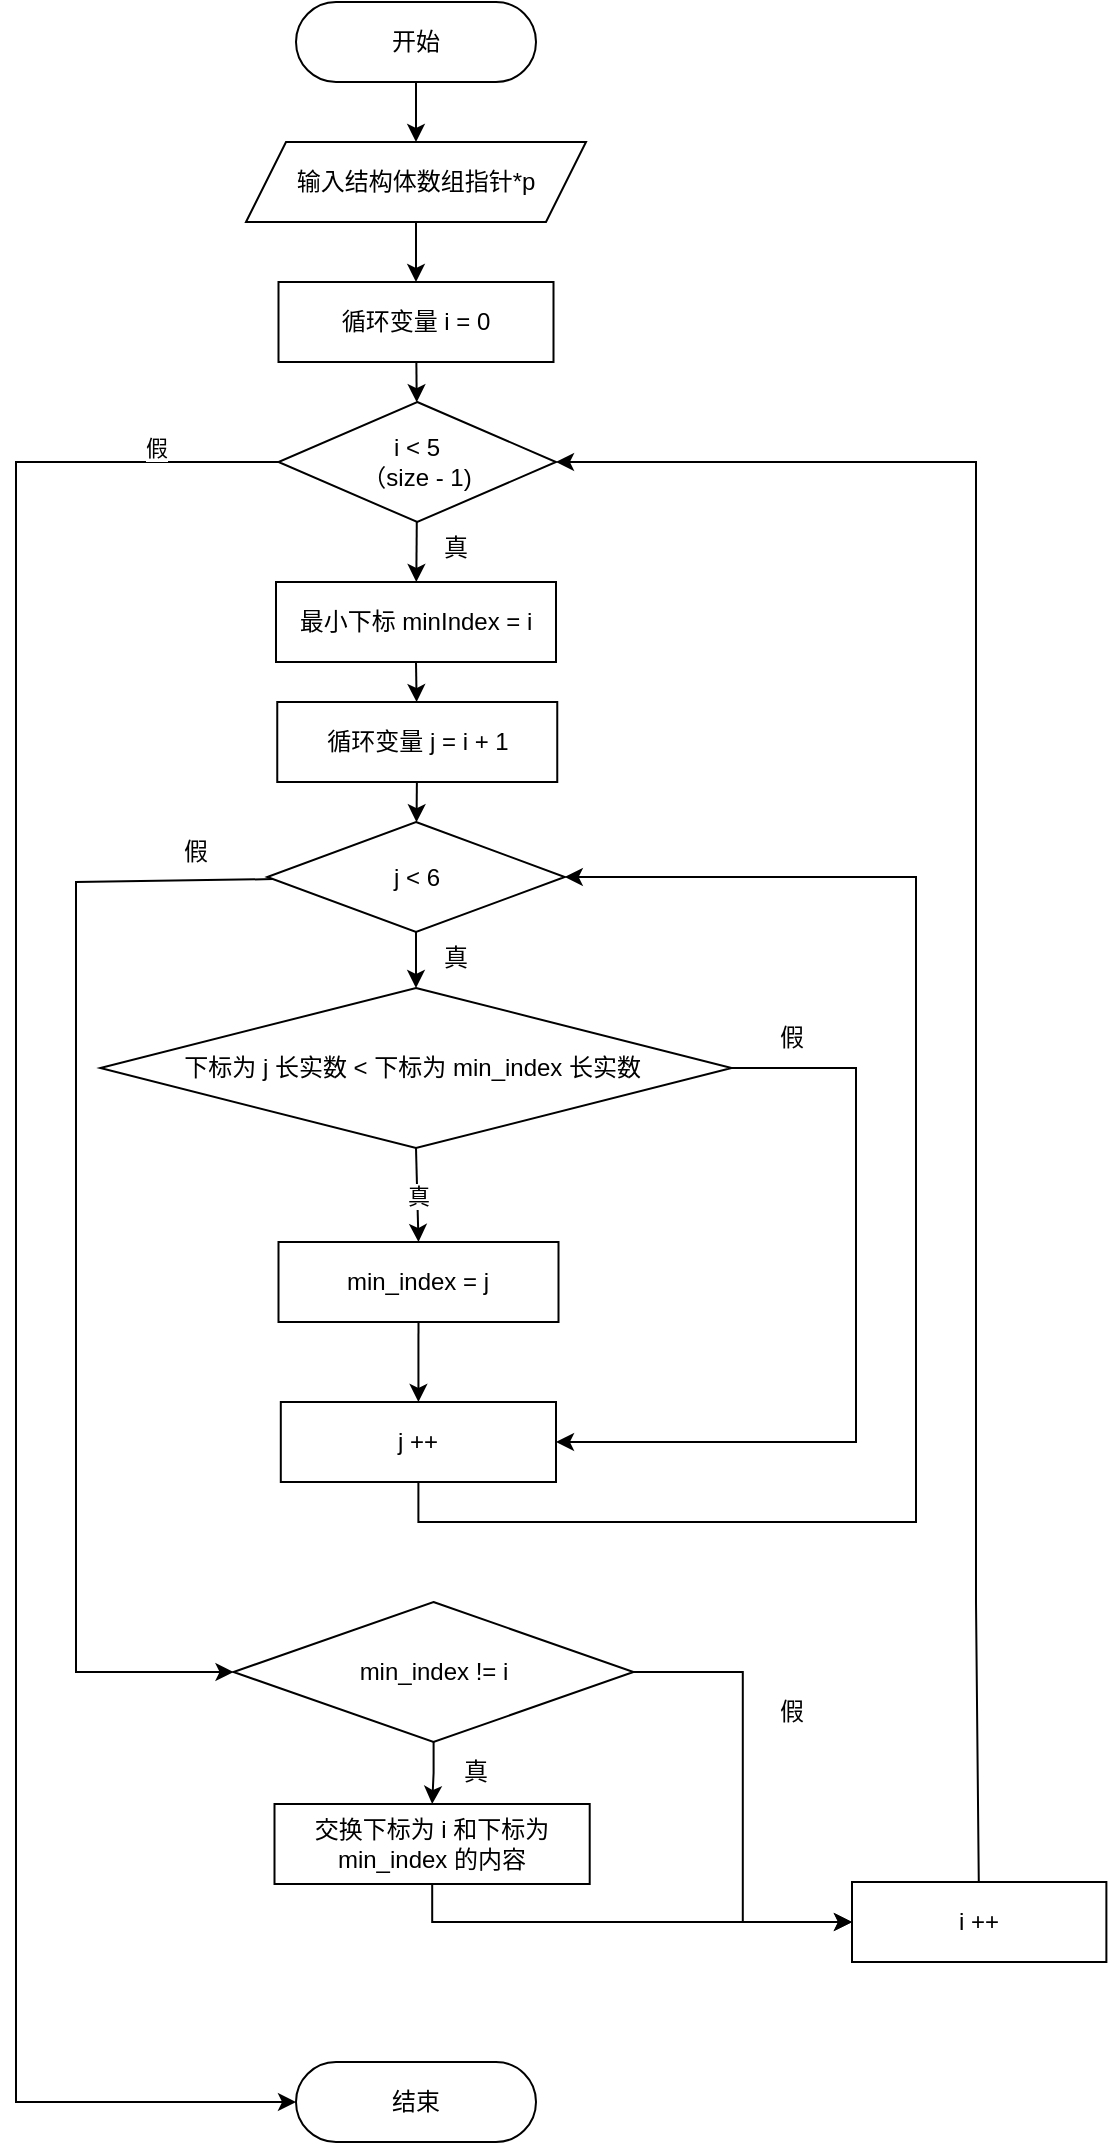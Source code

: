 <mxfile>
    <diagram id="T0XgJ3GblxrT8Pq_WiV1" name="第 1 页">
        <mxGraphModel dx="1045" dy="1165" grid="1" gridSize="10" guides="1" tooltips="1" connect="1" arrows="1" fold="1" page="1" pageScale="1" pageWidth="1169" pageHeight="1654" math="0" shadow="0">
            <root>
                <mxCell id="0"/>
                <mxCell id="1" parent="0"/>
                <mxCell id="2" value="" style="edgeStyle=none;html=1;" edge="1" parent="1" source="3" target="5">
                    <mxGeometry relative="1" as="geometry"/>
                </mxCell>
                <mxCell id="3" value="开始" style="rounded=1;whiteSpace=wrap;html=1;arcSize=50;" vertex="1" parent="1">
                    <mxGeometry x="510" y="210" width="120" height="40" as="geometry"/>
                </mxCell>
                <mxCell id="4" style="edgeStyle=none;html=1;exitX=0.5;exitY=1;exitDx=0;exitDy=0;entryX=0.5;entryY=0;entryDx=0;entryDy=0;" edge="1" parent="1" source="5" target="9">
                    <mxGeometry relative="1" as="geometry"/>
                </mxCell>
                <mxCell id="5" value="输入结构体数组指针*p" style="shape=parallelogram;perimeter=parallelogramPerimeter;whiteSpace=wrap;html=1;fixedSize=1;" vertex="1" parent="1">
                    <mxGeometry x="485" y="280" width="170" height="40" as="geometry"/>
                </mxCell>
                <mxCell id="6" style="edgeStyle=none;html=1;" edge="1" parent="1" source="9" target="11">
                    <mxGeometry relative="1" as="geometry"/>
                </mxCell>
                <mxCell id="7" style="edgeStyle=none;html=1;entryX=0;entryY=0.5;entryDx=0;entryDy=0;rounded=0;exitX=0.063;exitY=0.5;exitDx=0;exitDy=0;exitPerimeter=0;" edge="1" parent="1" source="11" target="12">
                    <mxGeometry relative="1" as="geometry">
                        <mxPoint x="520" y="600" as="targetPoint"/>
                        <mxPoint x="500" y="440" as="sourcePoint"/>
                        <Array as="points">
                            <mxPoint x="470" y="440"/>
                            <mxPoint x="370" y="440"/>
                            <mxPoint x="370" y="630"/>
                            <mxPoint x="370" y="1090"/>
                            <mxPoint x="370" y="1260"/>
                        </Array>
                    </mxGeometry>
                </mxCell>
                <mxCell id="8" value="假" style="edgeLabel;html=1;align=center;verticalAlign=middle;resizable=0;points=[];" vertex="1" connectable="0" parent="7">
                    <mxGeometry x="-0.208" y="3" relative="1" as="geometry">
                        <mxPoint x="67" y="-303" as="offset"/>
                    </mxGeometry>
                </mxCell>
                <mxCell id="9" value="循环变量 i = 0" style="rounded=0;whiteSpace=wrap;html=1;" vertex="1" parent="1">
                    <mxGeometry x="501.25" y="350" width="137.5" height="40" as="geometry"/>
                </mxCell>
                <mxCell id="10" style="edgeStyle=none;rounded=0;html=1;" edge="1" parent="1" source="11" target="14">
                    <mxGeometry relative="1" as="geometry"/>
                </mxCell>
                <mxCell id="11" value="i &amp;lt; 5&lt;br&gt;（size - 1)" style="rhombus;whiteSpace=wrap;html=1;" vertex="1" parent="1">
                    <mxGeometry x="501.25" y="410" width="138.75" height="60" as="geometry"/>
                </mxCell>
                <mxCell id="12" value="结束" style="rounded=1;whiteSpace=wrap;html=1;arcSize=50;" vertex="1" parent="1">
                    <mxGeometry x="510" y="1240" width="120" height="40" as="geometry"/>
                </mxCell>
                <mxCell id="13" style="edgeStyle=none;rounded=0;html=1;exitX=0.5;exitY=1;exitDx=0;exitDy=0;" edge="1" parent="1" source="14" target="16">
                    <mxGeometry relative="1" as="geometry"/>
                </mxCell>
                <mxCell id="14" value="最小下标 minIndex = i" style="rounded=0;whiteSpace=wrap;html=1;" vertex="1" parent="1">
                    <mxGeometry x="500" y="500" width="140" height="40" as="geometry"/>
                </mxCell>
                <mxCell id="15" style="edgeStyle=none;rounded=0;html=1;" edge="1" parent="1" source="16" target="19">
                    <mxGeometry relative="1" as="geometry"/>
                </mxCell>
                <mxCell id="16" value="循环变量 j = i + 1" style="rounded=0;whiteSpace=wrap;html=1;" vertex="1" parent="1">
                    <mxGeometry x="500.63" y="560" width="140" height="40" as="geometry"/>
                </mxCell>
                <mxCell id="17" style="edgeStyle=none;rounded=0;html=1;entryX=0;entryY=0.5;entryDx=0;entryDy=0;" edge="1" parent="1" source="19" target="34">
                    <mxGeometry relative="1" as="geometry">
                        <mxPoint x="500" y="1040" as="targetPoint"/>
                        <Array as="points">
                            <mxPoint x="400" y="650"/>
                            <mxPoint x="400" y="1045"/>
                        </Array>
                    </mxGeometry>
                </mxCell>
                <mxCell id="18" style="edgeStyle=none;rounded=0;html=1;exitX=0.5;exitY=1;exitDx=0;exitDy=0;entryX=0.5;entryY=0;entryDx=0;entryDy=0;" edge="1" parent="1" source="19" target="21">
                    <mxGeometry relative="1" as="geometry"/>
                </mxCell>
                <mxCell id="19" value="j &amp;lt; 6" style="rhombus;whiteSpace=wrap;html=1;" vertex="1" parent="1">
                    <mxGeometry x="495.63" y="620" width="148.75" height="55" as="geometry"/>
                </mxCell>
                <mxCell id="20" style="edgeStyle=none;rounded=0;html=1;entryX=1;entryY=0.5;entryDx=0;entryDy=0;" edge="1" parent="1" source="21" target="31">
                    <mxGeometry relative="1" as="geometry">
                        <mxPoint x="790" y="940" as="targetPoint"/>
                        <Array as="points">
                            <mxPoint x="790" y="743"/>
                            <mxPoint x="790" y="930"/>
                        </Array>
                    </mxGeometry>
                </mxCell>
                <mxCell id="21" value="下标为 j 长实数 &amp;lt; 下标为 min_index 长实数&amp;nbsp;" style="rhombus;whiteSpace=wrap;html=1;" vertex="1" parent="1">
                    <mxGeometry x="412.18" y="703" width="315.63" height="80" as="geometry"/>
                </mxCell>
                <mxCell id="22" style="edgeStyle=none;rounded=0;html=1;" edge="1" parent="1" source="23" target="31">
                    <mxGeometry relative="1" as="geometry"/>
                </mxCell>
                <mxCell id="23" value="min_index = j" style="rounded=0;whiteSpace=wrap;html=1;" vertex="1" parent="1">
                    <mxGeometry x="501.25" y="830" width="140" height="40" as="geometry"/>
                </mxCell>
                <mxCell id="24" value="" style="endArrow=classic;html=1;rounded=0;entryX=0.5;entryY=0;entryDx=0;entryDy=0;exitX=0.5;exitY=1;exitDx=0;exitDy=0;" edge="1" parent="1" source="21" target="23">
                    <mxGeometry relative="1" as="geometry">
                        <mxPoint x="753.75" y="830" as="sourcePoint"/>
                        <mxPoint x="853.75" y="830" as="targetPoint"/>
                    </mxGeometry>
                </mxCell>
                <mxCell id="25" value="真" style="edgeLabel;resizable=0;html=1;align=center;verticalAlign=middle;" connectable="0" vertex="1" parent="24">
                    <mxGeometry relative="1" as="geometry"/>
                </mxCell>
                <mxCell id="26" value="真" style="text;html=1;strokeColor=none;fillColor=none;align=center;verticalAlign=middle;whiteSpace=wrap;rounded=0;" vertex="1" parent="1">
                    <mxGeometry x="560" y="673" width="60" height="30" as="geometry"/>
                </mxCell>
                <mxCell id="27" style="edgeStyle=none;rounded=0;html=1;entryX=1;entryY=0.5;entryDx=0;entryDy=0;" edge="1" parent="1" source="28" target="11">
                    <mxGeometry relative="1" as="geometry">
                        <mxPoint x="880" y="520" as="targetPoint"/>
                        <Array as="points">
                            <mxPoint x="850" y="1010"/>
                            <mxPoint x="850" y="440"/>
                        </Array>
                    </mxGeometry>
                </mxCell>
                <mxCell id="28" value="i ++" style="rounded=0;whiteSpace=wrap;html=1;" vertex="1" parent="1">
                    <mxGeometry x="788" y="1150" width="127.19" height="40" as="geometry"/>
                </mxCell>
                <mxCell id="29" value="真" style="text;html=1;strokeColor=none;fillColor=none;align=center;verticalAlign=middle;whiteSpace=wrap;rounded=0;" vertex="1" parent="1">
                    <mxGeometry x="560" y="468" width="60" height="30" as="geometry"/>
                </mxCell>
                <mxCell id="30" value="假" style="text;html=1;strokeColor=none;fillColor=none;align=center;verticalAlign=middle;whiteSpace=wrap;rounded=0;" vertex="1" parent="1">
                    <mxGeometry x="430" y="620" width="60" height="30" as="geometry"/>
                </mxCell>
                <mxCell id="33" style="edgeStyle=orthogonalEdgeStyle;html=1;entryX=1;entryY=0.5;entryDx=0;entryDy=0;strokeColor=default;rounded=0;" edge="1" parent="1" source="31" target="19">
                    <mxGeometry relative="1" as="geometry">
                        <Array as="points">
                            <mxPoint x="571" y="970"/>
                            <mxPoint x="820" y="970"/>
                            <mxPoint x="820" y="647"/>
                        </Array>
                    </mxGeometry>
                </mxCell>
                <mxCell id="31" value="j ++" style="rounded=0;whiteSpace=wrap;html=1;" vertex="1" parent="1">
                    <mxGeometry x="502.4" y="910" width="137.6" height="40" as="geometry"/>
                </mxCell>
                <mxCell id="32" value="假" style="text;html=1;strokeColor=none;fillColor=none;align=center;verticalAlign=middle;whiteSpace=wrap;rounded=0;" vertex="1" parent="1">
                    <mxGeometry x="727.81" y="713" width="60" height="30" as="geometry"/>
                </mxCell>
                <mxCell id="36" style="edgeStyle=orthogonalEdgeStyle;rounded=0;html=1;strokeColor=default;" edge="1" parent="1" source="34" target="35">
                    <mxGeometry relative="1" as="geometry"/>
                </mxCell>
                <mxCell id="37" style="edgeStyle=orthogonalEdgeStyle;rounded=0;html=1;entryX=0;entryY=0.5;entryDx=0;entryDy=0;strokeColor=default;" edge="1" parent="1" source="34" target="28">
                    <mxGeometry relative="1" as="geometry"/>
                </mxCell>
                <mxCell id="34" value="min_index != i" style="rhombus;whiteSpace=wrap;html=1;" vertex="1" parent="1">
                    <mxGeometry x="478.75" y="1010" width="200" height="70" as="geometry"/>
                </mxCell>
                <mxCell id="38" style="edgeStyle=orthogonalEdgeStyle;rounded=0;html=1;entryX=0;entryY=0.5;entryDx=0;entryDy=0;strokeColor=default;" edge="1" parent="1" source="35" target="28">
                    <mxGeometry relative="1" as="geometry">
                        <Array as="points">
                            <mxPoint x="578" y="1170"/>
                            <mxPoint x="787" y="1170"/>
                        </Array>
                    </mxGeometry>
                </mxCell>
                <mxCell id="35" value="交换下标为 i 和下标为min_index 的内容" style="rounded=0;whiteSpace=wrap;html=1;" vertex="1" parent="1">
                    <mxGeometry x="499.25" y="1111" width="157.6" height="40" as="geometry"/>
                </mxCell>
                <mxCell id="39" value="真" style="text;html=1;strokeColor=none;fillColor=none;align=center;verticalAlign=middle;whiteSpace=wrap;rounded=0;" vertex="1" parent="1">
                    <mxGeometry x="570" y="1080" width="60" height="30" as="geometry"/>
                </mxCell>
                <mxCell id="40" value="假" style="text;html=1;strokeColor=none;fillColor=none;align=center;verticalAlign=middle;whiteSpace=wrap;rounded=0;" vertex="1" parent="1">
                    <mxGeometry x="727.81" y="1050" width="60" height="30" as="geometry"/>
                </mxCell>
            </root>
        </mxGraphModel>
    </diagram>
</mxfile>